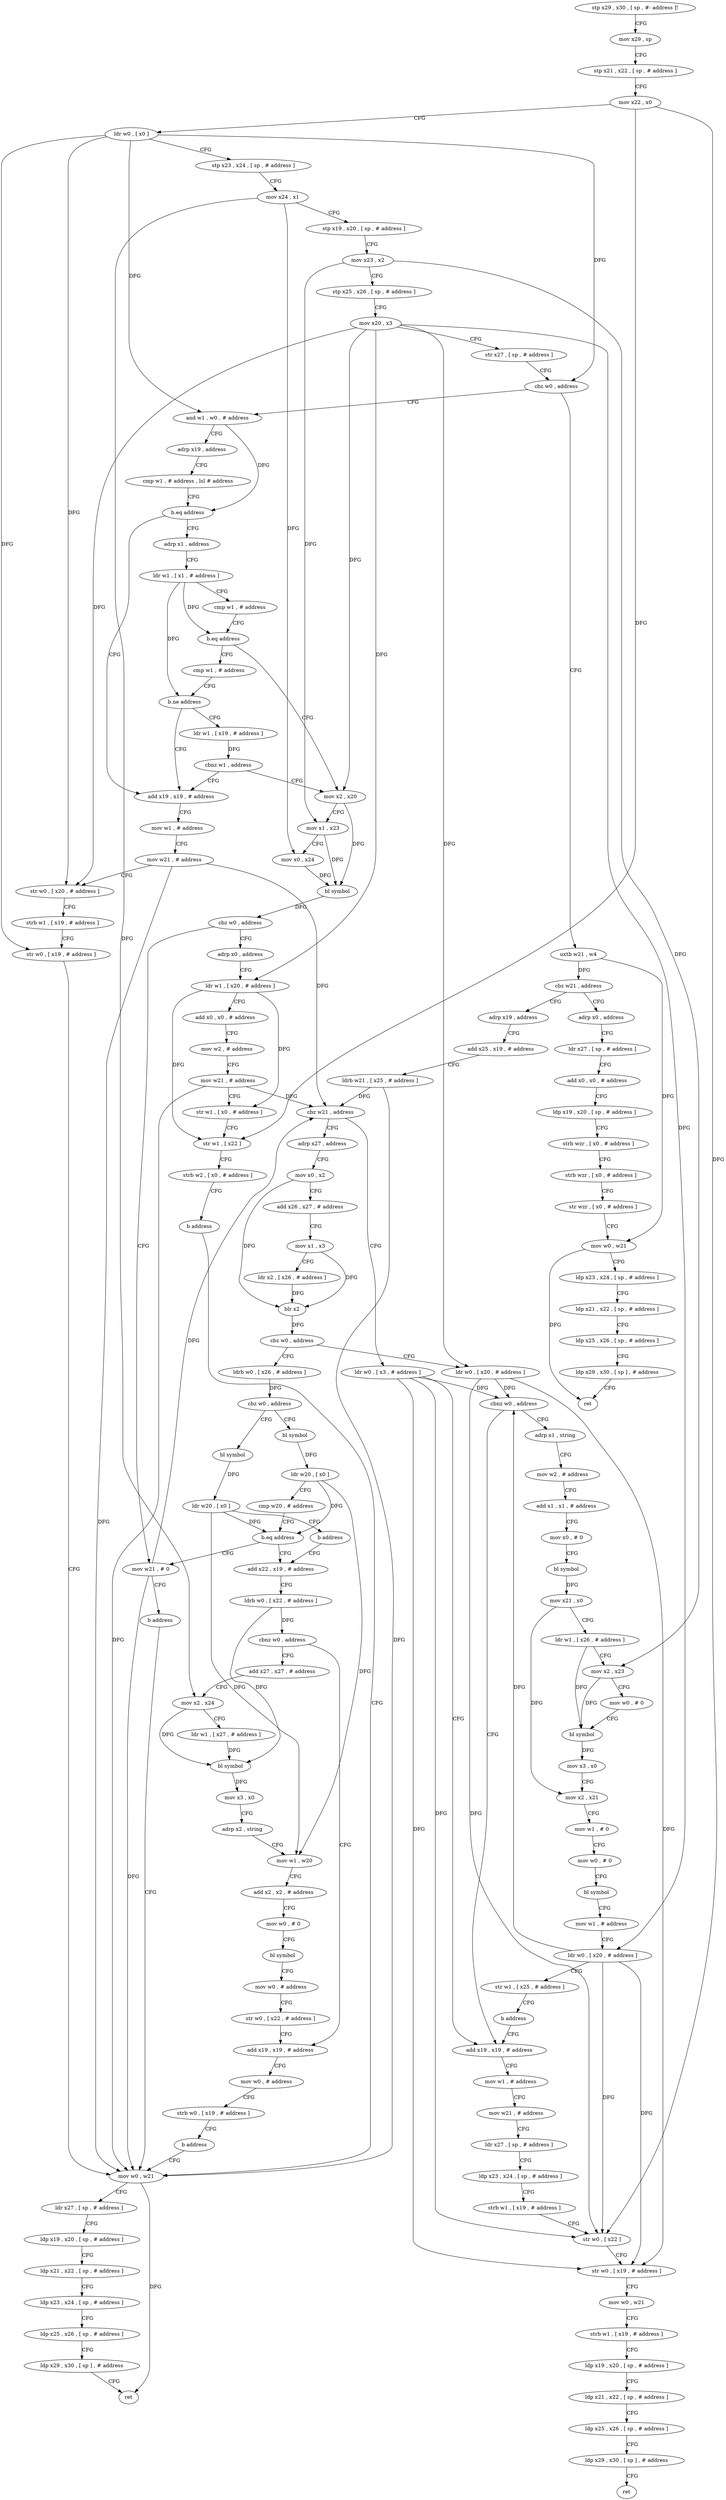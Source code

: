 digraph "func" {
"4245592" [label = "stp x29 , x30 , [ sp , #- address ]!" ]
"4245596" [label = "mov x29 , sp" ]
"4245600" [label = "stp x21 , x22 , [ sp , # address ]" ]
"4245604" [label = "mov x22 , x0" ]
"4245608" [label = "ldr w0 , [ x0 ]" ]
"4245612" [label = "stp x23 , x24 , [ sp , # address ]" ]
"4245616" [label = "mov x24 , x1" ]
"4245620" [label = "stp x19 , x20 , [ sp , # address ]" ]
"4245624" [label = "mov x23 , x2" ]
"4245628" [label = "stp x25 , x26 , [ sp , # address ]" ]
"4245632" [label = "mov x20 , x3" ]
"4245636" [label = "str x27 , [ sp , # address ]" ]
"4245640" [label = "cbz w0 , address" ]
"4245720" [label = "uxtb w21 , w4" ]
"4245644" [label = "and w1 , w0 , # address" ]
"4245724" [label = "cbz w21 , address" ]
"4245784" [label = "adrp x19 , address" ]
"4245728" [label = "adrp x0 , address" ]
"4245648" [label = "adrp x19 , address" ]
"4245652" [label = "cmp w1 , # address , lsl # address" ]
"4245656" [label = "b.eq address" ]
"4245864" [label = "adrp x1 , address" ]
"4245660" [label = "add x19 , x19 , # address" ]
"4245788" [label = "add x25 , x19 , # address" ]
"4245792" [label = "ldrb w21 , [ x25 , # address ]" ]
"4245796" [label = "cbz w21 , address" ]
"4245928" [label = "adrp x27 , address" ]
"4245800" [label = "ldr w0 , [ x3 , # address ]" ]
"4245732" [label = "ldr x27 , [ sp , # address ]" ]
"4245736" [label = "add x0 , x0 , # address" ]
"4245740" [label = "ldp x19 , x20 , [ sp , # address ]" ]
"4245744" [label = "strb wzr , [ x0 , # address ]" ]
"4245748" [label = "strb wzr , [ x0 , # address ]" ]
"4245752" [label = "str wzr , [ x0 , # address ]" ]
"4245756" [label = "mov w0 , w21" ]
"4245760" [label = "ldp x23 , x24 , [ sp , # address ]" ]
"4245764" [label = "ldp x21 , x22 , [ sp , # address ]" ]
"4245768" [label = "ldp x25 , x26 , [ sp , # address ]" ]
"4245772" [label = "ldp x29 , x30 , [ sp ] , # address" ]
"4245776" [label = "ret" ]
"4245868" [label = "ldr w1 , [ x1 , # address ]" ]
"4245872" [label = "cmp w1 , # address" ]
"4245876" [label = "b.eq address" ]
"4245896" [label = "mov x2 , x20" ]
"4245880" [label = "cmp w1 , # address" ]
"4245664" [label = "mov w1 , # address" ]
"4245668" [label = "mov w21 , # address" ]
"4245672" [label = "str w0 , [ x20 , # address ]" ]
"4245676" [label = "strb w1 , [ x19 , # address ]" ]
"4245680" [label = "str w0 , [ x19 , # address ]" ]
"4245684" [label = "mov w0 , w21" ]
"4245932" [label = "mov x0 , x2" ]
"4245936" [label = "add x26 , x27 , # address" ]
"4245940" [label = "mov x1 , x3" ]
"4245944" [label = "ldr x2 , [ x26 , # address ]" ]
"4245948" [label = "blr x2" ]
"4245952" [label = "cbz w0 , address" ]
"4246096" [label = "ldr w0 , [ x20 , # address ]" ]
"4245956" [label = "ldrb w0 , [ x26 , # address ]" ]
"4245804" [label = "add x19 , x19 , # address" ]
"4245900" [label = "mov x1 , x23" ]
"4245904" [label = "mov x0 , x24" ]
"4245908" [label = "bl symbol" ]
"4245912" [label = "cbz w0 , address" ]
"4246056" [label = "adrp x0 , address" ]
"4245916" [label = "mov w21 , # 0" ]
"4245884" [label = "b.ne address" ]
"4245888" [label = "ldr w1 , [ x19 , # address ]" ]
"4246100" [label = "cbnz w0 , address" ]
"4246104" [label = "adrp x1 , string" ]
"4245960" [label = "cbz w0 , address" ]
"4246180" [label = "bl symbol" ]
"4245964" [label = "bl symbol" ]
"4246060" [label = "ldr w1 , [ x20 , # address ]" ]
"4246064" [label = "add x0 , x0 , # address" ]
"4246068" [label = "mov w2 , # address" ]
"4246072" [label = "mov w21 , # address" ]
"4246076" [label = "str w1 , [ x0 , # address ]" ]
"4246080" [label = "str w1 , [ x22 ]" ]
"4246084" [label = "strb w2 , [ x0 , # address ]" ]
"4246088" [label = "b address" ]
"4245920" [label = "b address" ]
"4245892" [label = "cbnz w1 , address" ]
"4245808" [label = "mov w1 , # address" ]
"4245812" [label = "mov w21 , # address" ]
"4245816" [label = "ldr x27 , [ sp , # address ]" ]
"4245820" [label = "ldp x23 , x24 , [ sp , # address ]" ]
"4245824" [label = "strb w1 , [ x19 , # address ]" ]
"4245828" [label = "str w0 , [ x22 ]" ]
"4245832" [label = "str w0 , [ x19 , # address ]" ]
"4245836" [label = "mov w0 , w21" ]
"4245840" [label = "strb w1 , [ x19 , # address ]" ]
"4245844" [label = "ldp x19 , x20 , [ sp , # address ]" ]
"4245848" [label = "ldp x21 , x22 , [ sp , # address ]" ]
"4245852" [label = "ldp x25 , x26 , [ sp , # address ]" ]
"4245856" [label = "ldp x29 , x30 , [ sp ] , # address" ]
"4245860" [label = "ret" ]
"4246108" [label = "mov w2 , # address" ]
"4246112" [label = "add x1 , x1 , # address" ]
"4246116" [label = "mov x0 , # 0" ]
"4246120" [label = "bl symbol" ]
"4246124" [label = "mov x21 , x0" ]
"4246128" [label = "ldr w1 , [ x26 , # address ]" ]
"4246132" [label = "mov x2 , x23" ]
"4246136" [label = "mov w0 , # 0" ]
"4246140" [label = "bl symbol" ]
"4246144" [label = "mov x3 , x0" ]
"4246148" [label = "mov x2 , x21" ]
"4246152" [label = "mov w1 , # 0" ]
"4246156" [label = "mov w0 , # 0" ]
"4246160" [label = "bl symbol" ]
"4246164" [label = "mov w1 , # address" ]
"4246168" [label = "ldr w0 , [ x20 , # address ]" ]
"4246172" [label = "str w1 , [ x25 , # address ]" ]
"4246176" [label = "b address" ]
"4246184" [label = "ldr w20 , [ x0 ]" ]
"4246188" [label = "b address" ]
"4245980" [label = "add x22 , x19 , # address" ]
"4245968" [label = "ldr w20 , [ x0 ]" ]
"4245972" [label = "cmp w20 , # address" ]
"4245976" [label = "b.eq address" ]
"4245688" [label = "ldr x27 , [ sp , # address ]" ]
"4245692" [label = "ldp x19 , x20 , [ sp , # address ]" ]
"4245696" [label = "ldp x21 , x22 , [ sp , # address ]" ]
"4245700" [label = "ldp x23 , x24 , [ sp , # address ]" ]
"4245704" [label = "ldp x25 , x26 , [ sp , # address ]" ]
"4245708" [label = "ldp x29 , x30 , [ sp ] , # address" ]
"4245712" [label = "ret" ]
"4245984" [label = "ldrb w0 , [ x22 , # address ]" ]
"4245988" [label = "cbnz w0 , address" ]
"4246040" [label = "add x19 , x19 , # address" ]
"4245992" [label = "add x27 , x27 , # address" ]
"4246044" [label = "mov w0 , # address" ]
"4246048" [label = "strb w0 , [ x19 , # address ]" ]
"4246052" [label = "b address" ]
"4245996" [label = "mov x2 , x24" ]
"4246000" [label = "ldr w1 , [ x27 , # address ]" ]
"4246004" [label = "bl symbol" ]
"4246008" [label = "mov x3 , x0" ]
"4246012" [label = "adrp x2 , string" ]
"4246016" [label = "mov w1 , w20" ]
"4246020" [label = "add x2 , x2 , # address" ]
"4246024" [label = "mov w0 , # 0" ]
"4246028" [label = "bl symbol" ]
"4246032" [label = "mov w0 , # address" ]
"4246036" [label = "str w0 , [ x22 , # address ]" ]
"4245592" -> "4245596" [ label = "CFG" ]
"4245596" -> "4245600" [ label = "CFG" ]
"4245600" -> "4245604" [ label = "CFG" ]
"4245604" -> "4245608" [ label = "CFG" ]
"4245604" -> "4245828" [ label = "DFG" ]
"4245604" -> "4246080" [ label = "DFG" ]
"4245608" -> "4245612" [ label = "CFG" ]
"4245608" -> "4245640" [ label = "DFG" ]
"4245608" -> "4245644" [ label = "DFG" ]
"4245608" -> "4245672" [ label = "DFG" ]
"4245608" -> "4245680" [ label = "DFG" ]
"4245612" -> "4245616" [ label = "CFG" ]
"4245616" -> "4245620" [ label = "CFG" ]
"4245616" -> "4245904" [ label = "DFG" ]
"4245616" -> "4245996" [ label = "DFG" ]
"4245620" -> "4245624" [ label = "CFG" ]
"4245624" -> "4245628" [ label = "CFG" ]
"4245624" -> "4245900" [ label = "DFG" ]
"4245624" -> "4246132" [ label = "DFG" ]
"4245628" -> "4245632" [ label = "CFG" ]
"4245632" -> "4245636" [ label = "CFG" ]
"4245632" -> "4245672" [ label = "DFG" ]
"4245632" -> "4245896" [ label = "DFG" ]
"4245632" -> "4246096" [ label = "DFG" ]
"4245632" -> "4246060" [ label = "DFG" ]
"4245632" -> "4246168" [ label = "DFG" ]
"4245636" -> "4245640" [ label = "CFG" ]
"4245640" -> "4245720" [ label = "CFG" ]
"4245640" -> "4245644" [ label = "CFG" ]
"4245720" -> "4245724" [ label = "DFG" ]
"4245720" -> "4245756" [ label = "DFG" ]
"4245644" -> "4245648" [ label = "CFG" ]
"4245644" -> "4245656" [ label = "DFG" ]
"4245724" -> "4245784" [ label = "CFG" ]
"4245724" -> "4245728" [ label = "CFG" ]
"4245784" -> "4245788" [ label = "CFG" ]
"4245728" -> "4245732" [ label = "CFG" ]
"4245648" -> "4245652" [ label = "CFG" ]
"4245652" -> "4245656" [ label = "CFG" ]
"4245656" -> "4245864" [ label = "CFG" ]
"4245656" -> "4245660" [ label = "CFG" ]
"4245864" -> "4245868" [ label = "CFG" ]
"4245660" -> "4245664" [ label = "CFG" ]
"4245788" -> "4245792" [ label = "CFG" ]
"4245792" -> "4245796" [ label = "DFG" ]
"4245792" -> "4245684" [ label = "DFG" ]
"4245796" -> "4245928" [ label = "CFG" ]
"4245796" -> "4245800" [ label = "CFG" ]
"4245928" -> "4245932" [ label = "CFG" ]
"4245800" -> "4245804" [ label = "CFG" ]
"4245800" -> "4246100" [ label = "DFG" ]
"4245800" -> "4245828" [ label = "DFG" ]
"4245800" -> "4245832" [ label = "DFG" ]
"4245732" -> "4245736" [ label = "CFG" ]
"4245736" -> "4245740" [ label = "CFG" ]
"4245740" -> "4245744" [ label = "CFG" ]
"4245744" -> "4245748" [ label = "CFG" ]
"4245748" -> "4245752" [ label = "CFG" ]
"4245752" -> "4245756" [ label = "CFG" ]
"4245756" -> "4245760" [ label = "CFG" ]
"4245756" -> "4245776" [ label = "DFG" ]
"4245760" -> "4245764" [ label = "CFG" ]
"4245764" -> "4245768" [ label = "CFG" ]
"4245768" -> "4245772" [ label = "CFG" ]
"4245772" -> "4245776" [ label = "CFG" ]
"4245868" -> "4245872" [ label = "CFG" ]
"4245868" -> "4245876" [ label = "DFG" ]
"4245868" -> "4245884" [ label = "DFG" ]
"4245872" -> "4245876" [ label = "CFG" ]
"4245876" -> "4245896" [ label = "CFG" ]
"4245876" -> "4245880" [ label = "CFG" ]
"4245896" -> "4245900" [ label = "CFG" ]
"4245896" -> "4245908" [ label = "DFG" ]
"4245880" -> "4245884" [ label = "CFG" ]
"4245664" -> "4245668" [ label = "CFG" ]
"4245668" -> "4245672" [ label = "CFG" ]
"4245668" -> "4245796" [ label = "DFG" ]
"4245668" -> "4245684" [ label = "DFG" ]
"4245672" -> "4245676" [ label = "CFG" ]
"4245676" -> "4245680" [ label = "CFG" ]
"4245680" -> "4245684" [ label = "CFG" ]
"4245684" -> "4245688" [ label = "CFG" ]
"4245684" -> "4245712" [ label = "DFG" ]
"4245932" -> "4245936" [ label = "CFG" ]
"4245932" -> "4245948" [ label = "DFG" ]
"4245936" -> "4245940" [ label = "CFG" ]
"4245940" -> "4245944" [ label = "CFG" ]
"4245940" -> "4245948" [ label = "DFG" ]
"4245944" -> "4245948" [ label = "DFG" ]
"4245948" -> "4245952" [ label = "DFG" ]
"4245952" -> "4246096" [ label = "CFG" ]
"4245952" -> "4245956" [ label = "CFG" ]
"4246096" -> "4246100" [ label = "DFG" ]
"4246096" -> "4245828" [ label = "DFG" ]
"4246096" -> "4245832" [ label = "DFG" ]
"4245956" -> "4245960" [ label = "DFG" ]
"4245804" -> "4245808" [ label = "CFG" ]
"4245900" -> "4245904" [ label = "CFG" ]
"4245900" -> "4245908" [ label = "DFG" ]
"4245904" -> "4245908" [ label = "DFG" ]
"4245908" -> "4245912" [ label = "DFG" ]
"4245912" -> "4246056" [ label = "CFG" ]
"4245912" -> "4245916" [ label = "CFG" ]
"4246056" -> "4246060" [ label = "CFG" ]
"4245916" -> "4245920" [ label = "CFG" ]
"4245916" -> "4245796" [ label = "DFG" ]
"4245916" -> "4245684" [ label = "DFG" ]
"4245884" -> "4245660" [ label = "CFG" ]
"4245884" -> "4245888" [ label = "CFG" ]
"4245888" -> "4245892" [ label = "DFG" ]
"4246100" -> "4245804" [ label = "CFG" ]
"4246100" -> "4246104" [ label = "CFG" ]
"4246104" -> "4246108" [ label = "CFG" ]
"4245960" -> "4246180" [ label = "CFG" ]
"4245960" -> "4245964" [ label = "CFG" ]
"4246180" -> "4246184" [ label = "DFG" ]
"4245964" -> "4245968" [ label = "DFG" ]
"4246060" -> "4246064" [ label = "CFG" ]
"4246060" -> "4246076" [ label = "DFG" ]
"4246060" -> "4246080" [ label = "DFG" ]
"4246064" -> "4246068" [ label = "CFG" ]
"4246068" -> "4246072" [ label = "CFG" ]
"4246072" -> "4246076" [ label = "CFG" ]
"4246072" -> "4245796" [ label = "DFG" ]
"4246072" -> "4245684" [ label = "DFG" ]
"4246076" -> "4246080" [ label = "CFG" ]
"4246080" -> "4246084" [ label = "CFG" ]
"4246084" -> "4246088" [ label = "CFG" ]
"4246088" -> "4245684" [ label = "CFG" ]
"4245920" -> "4245684" [ label = "CFG" ]
"4245892" -> "4245660" [ label = "CFG" ]
"4245892" -> "4245896" [ label = "CFG" ]
"4245808" -> "4245812" [ label = "CFG" ]
"4245812" -> "4245816" [ label = "CFG" ]
"4245816" -> "4245820" [ label = "CFG" ]
"4245820" -> "4245824" [ label = "CFG" ]
"4245824" -> "4245828" [ label = "CFG" ]
"4245828" -> "4245832" [ label = "CFG" ]
"4245832" -> "4245836" [ label = "CFG" ]
"4245836" -> "4245840" [ label = "CFG" ]
"4245840" -> "4245844" [ label = "CFG" ]
"4245844" -> "4245848" [ label = "CFG" ]
"4245848" -> "4245852" [ label = "CFG" ]
"4245852" -> "4245856" [ label = "CFG" ]
"4245856" -> "4245860" [ label = "CFG" ]
"4246108" -> "4246112" [ label = "CFG" ]
"4246112" -> "4246116" [ label = "CFG" ]
"4246116" -> "4246120" [ label = "CFG" ]
"4246120" -> "4246124" [ label = "DFG" ]
"4246124" -> "4246128" [ label = "CFG" ]
"4246124" -> "4246148" [ label = "DFG" ]
"4246128" -> "4246132" [ label = "CFG" ]
"4246128" -> "4246140" [ label = "DFG" ]
"4246132" -> "4246136" [ label = "CFG" ]
"4246132" -> "4246140" [ label = "DFG" ]
"4246136" -> "4246140" [ label = "CFG" ]
"4246140" -> "4246144" [ label = "DFG" ]
"4246144" -> "4246148" [ label = "CFG" ]
"4246148" -> "4246152" [ label = "CFG" ]
"4246152" -> "4246156" [ label = "CFG" ]
"4246156" -> "4246160" [ label = "CFG" ]
"4246160" -> "4246164" [ label = "CFG" ]
"4246164" -> "4246168" [ label = "CFG" ]
"4246168" -> "4246172" [ label = "CFG" ]
"4246168" -> "4246100" [ label = "DFG" ]
"4246168" -> "4245828" [ label = "DFG" ]
"4246168" -> "4245832" [ label = "DFG" ]
"4246172" -> "4246176" [ label = "CFG" ]
"4246176" -> "4245804" [ label = "CFG" ]
"4246184" -> "4246188" [ label = "CFG" ]
"4246184" -> "4245976" [ label = "DFG" ]
"4246184" -> "4246016" [ label = "DFG" ]
"4246188" -> "4245980" [ label = "CFG" ]
"4245980" -> "4245984" [ label = "CFG" ]
"4245968" -> "4245972" [ label = "CFG" ]
"4245968" -> "4245976" [ label = "DFG" ]
"4245968" -> "4246016" [ label = "DFG" ]
"4245972" -> "4245976" [ label = "CFG" ]
"4245976" -> "4245916" [ label = "CFG" ]
"4245976" -> "4245980" [ label = "CFG" ]
"4245688" -> "4245692" [ label = "CFG" ]
"4245692" -> "4245696" [ label = "CFG" ]
"4245696" -> "4245700" [ label = "CFG" ]
"4245700" -> "4245704" [ label = "CFG" ]
"4245704" -> "4245708" [ label = "CFG" ]
"4245708" -> "4245712" [ label = "CFG" ]
"4245984" -> "4245988" [ label = "DFG" ]
"4245984" -> "4246004" [ label = "DFG" ]
"4245988" -> "4246040" [ label = "CFG" ]
"4245988" -> "4245992" [ label = "CFG" ]
"4246040" -> "4246044" [ label = "CFG" ]
"4245992" -> "4245996" [ label = "CFG" ]
"4246044" -> "4246048" [ label = "CFG" ]
"4246048" -> "4246052" [ label = "CFG" ]
"4246052" -> "4245684" [ label = "CFG" ]
"4245996" -> "4246000" [ label = "CFG" ]
"4245996" -> "4246004" [ label = "DFG" ]
"4246000" -> "4246004" [ label = "DFG" ]
"4246004" -> "4246008" [ label = "DFG" ]
"4246008" -> "4246012" [ label = "CFG" ]
"4246012" -> "4246016" [ label = "CFG" ]
"4246016" -> "4246020" [ label = "CFG" ]
"4246020" -> "4246024" [ label = "CFG" ]
"4246024" -> "4246028" [ label = "CFG" ]
"4246028" -> "4246032" [ label = "CFG" ]
"4246032" -> "4246036" [ label = "CFG" ]
"4246036" -> "4246040" [ label = "CFG" ]
}
